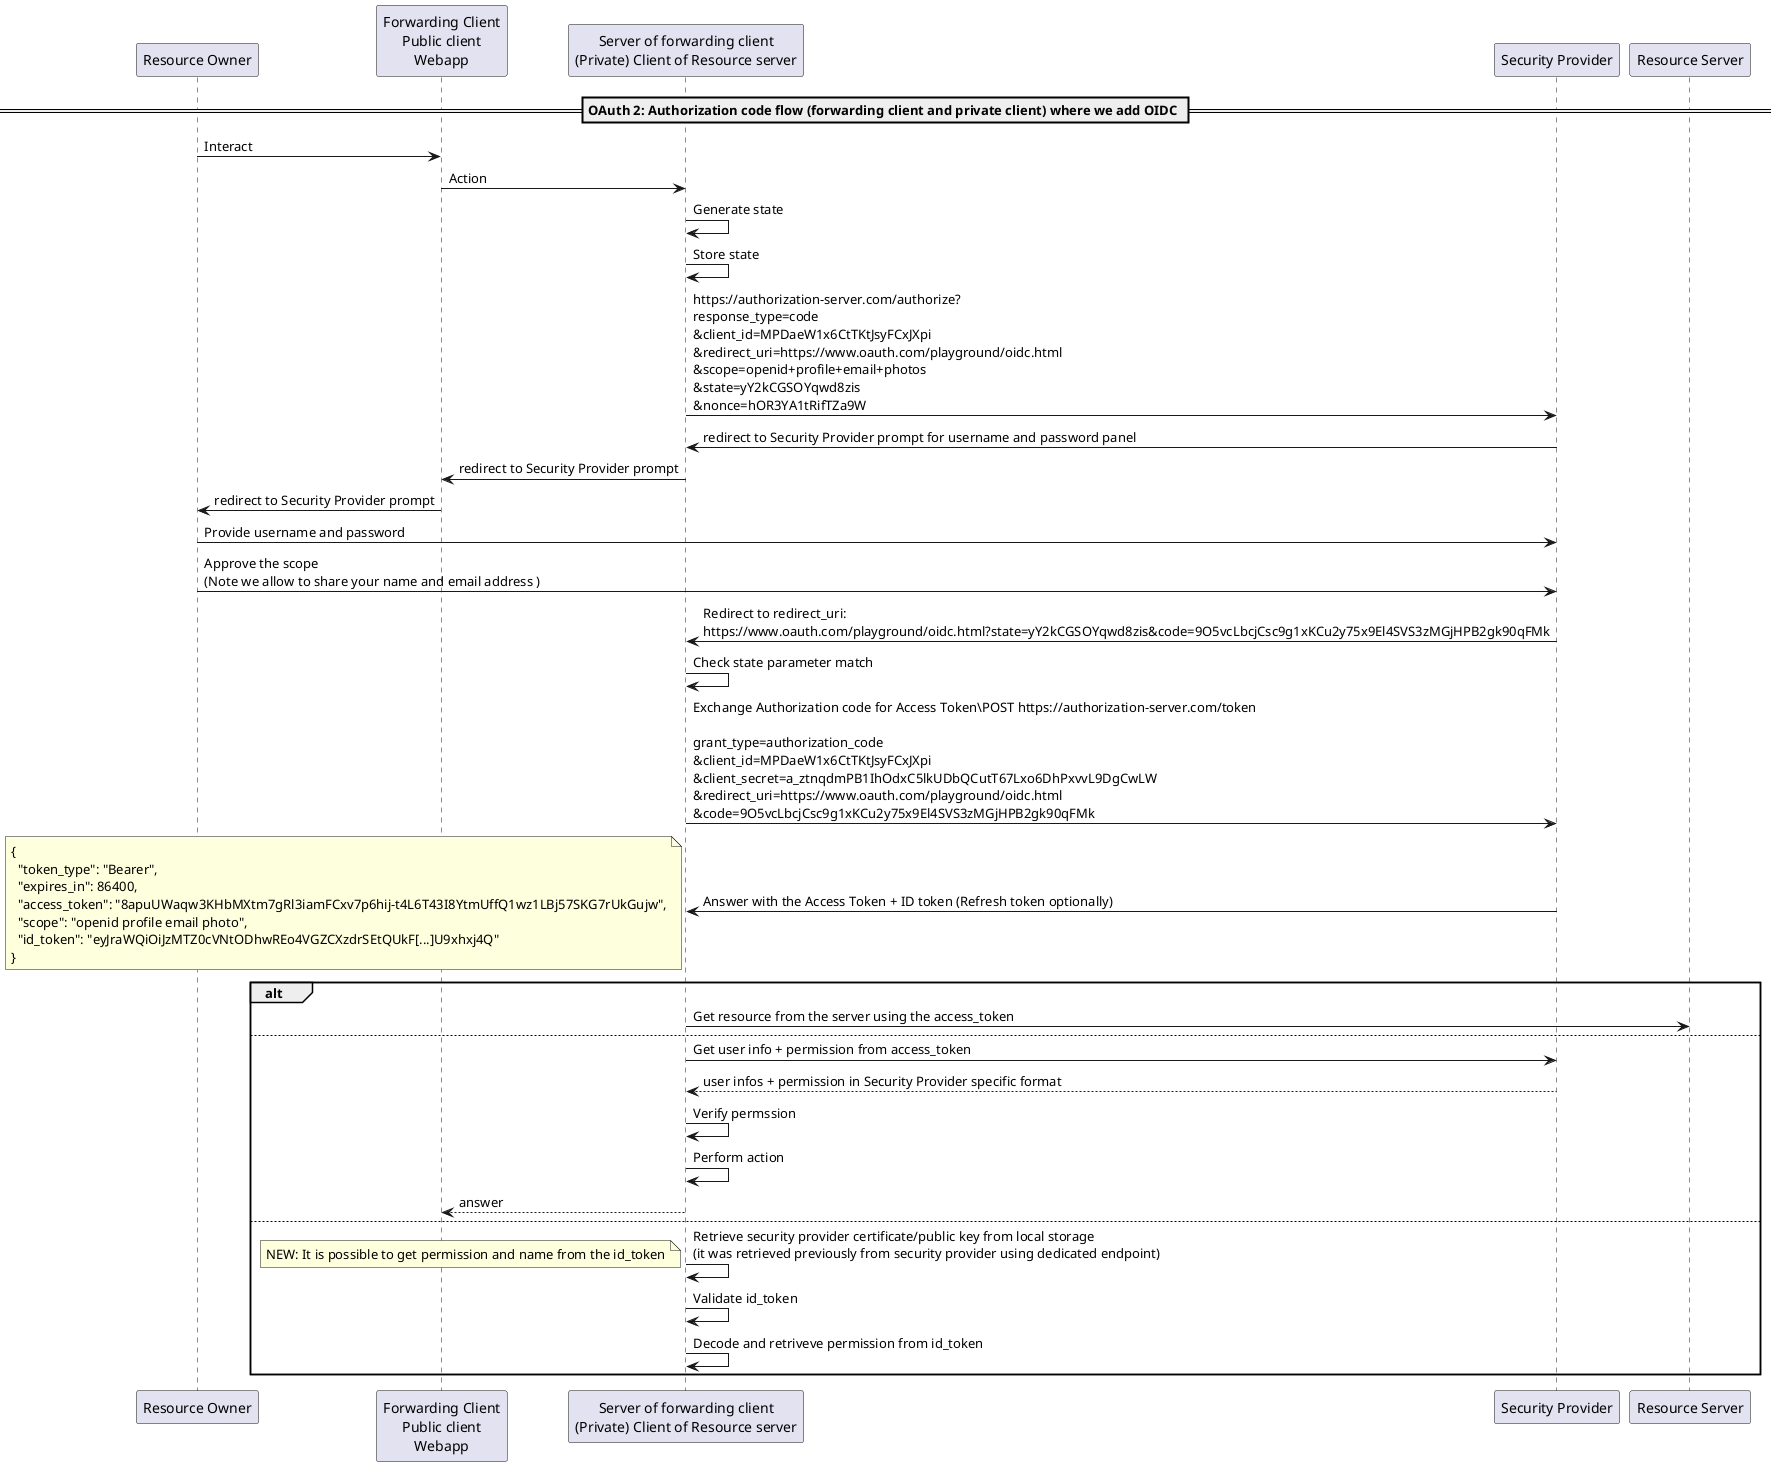 @startuml

' From https://www.oauth.com/playground/oidc.html
' > OpenID Connect supports many of the same flows as OAuth 2.0.
' > At the end of the OpenID Connect process, the client ends up with an "ID Token",
' > which contains information about the user who signed in. 
' > This token is encoded and signed, and the client is expected to parse it directly.
' > When a client uses an OpenID Connect flow, 
' > it can request an access token in addition to an ID token.

' > In this example, we'll cover the OpenID Connect Authorization Code flow and request an ID token as well as an access token.

' Match exactly: https://www.oauth.com/playground/oidc.html


participant "Resource Owner" as RO
participant "Forwarding Client\nPublic client\nWebapp" as FWDC
participant "Server of forwarding client\n(Private) Client of Resource server" as C 
participant "Security Provider" as SP 
participant "Resource Server" as RS 


== OAuth 2: Authorization code flow (forwarding client and private client) where we add OIDC ==

RO -> FWDC: Interact 
FWDC -> C: Action 
C -> C: Generate state
C -> C: Store state
C -> SP: https://authorization-server.com/authorize? \nresponse_type=code \n&client_id=MPDaeW1x6CtTKtJsyFCxJXpi \n&redirect_uri=https://www.oauth.com/playground/oidc.html \n&scope=openid+profile+email+photos \n&state=yY2kCGSOYqwd8zis \n&nonce=hOR3YA1tRifTZa9W
SP -> C: redirect to Security Provider prompt for username and password panel
C -> FWDC: redirect to Security Provider prompt 
FWDC -> RO: redirect to Security Provider prompt 
RO -> SP: Provide username and password
RO -> SP: Approve the scope\n(Note we allow to share your name and email address )
SP -> C: Redirect to redirect_uri:\nhttps://www.oauth.com/playground/oidc.html?state=yY2kCGSOYqwd8zis&code=9O5vcLbcjCsc9g1xKCu2y75x9El4SVS3zMGjHPB2gk90qFMk
C -> C: Check state parameter match
C -> SP: Exchange Authorization code for Access Token\POST https://authorization-server.com/token \n \ngrant_type=authorization_code \n&client_id=MPDaeW1x6CtTKtJsyFCxJXpi \n&client_secret=a_ztnqdmPB1IhOdxC5lkUDbQCutT67Lxo6DhPxvvL9DgCwLW \n&redirect_uri=https://www.oauth.com/playground/oidc.html \n&code=9O5vcLbcjCsc9g1xKCu2y75x9El4SVS3zMGjHPB2gk90qFMk 
SP -> C: Answer with the Access Token + ID token (Refresh token optionally)
Note bottom
{
  "token_type": "Bearer",
  "expires_in": 86400,
  "access_token": "8apuUWaqw3KHbMXtm7gRl3iamFCxv7p6hij-t4L6T43I8YtmUffQ1wz1LBj57SKG7rUkGujw",
  "scope": "openid profile email photo",
  "id_token": "eyJraWQiOiJzMTZ0cVNtODhwREo4VGZCXzdrSEtQUkF[...]U9xhxj4Q"
}
end note
alt
 C -> RS: Get resource from the server using the access_token
  ' we have to call security provider to check token validity
else
 C -> SP: Get user info + permission from access_token
 SP --> C: user infos + permission in Security Provider specific format
 C -> C: Verify permssion 
 C -> C: Perform action
 C --> FWDC: answer
else
C -> C: Retrieve security provider certificate/public key from local storage\n(it was retrieved previously from security provider using dedicated endpoint)
Note bottom
NEW: It is possible to get permission and name from the id_token
end note
C -> C: Validate id_token 
C -> C: Decode and retriveve permission from id_token
end

' Match https://www.oauth.com/playground/oidc.html 

' For server to accept ID token from google we just need to use a public certificate from google
' (the one which was used to sign the token)


@enduml
